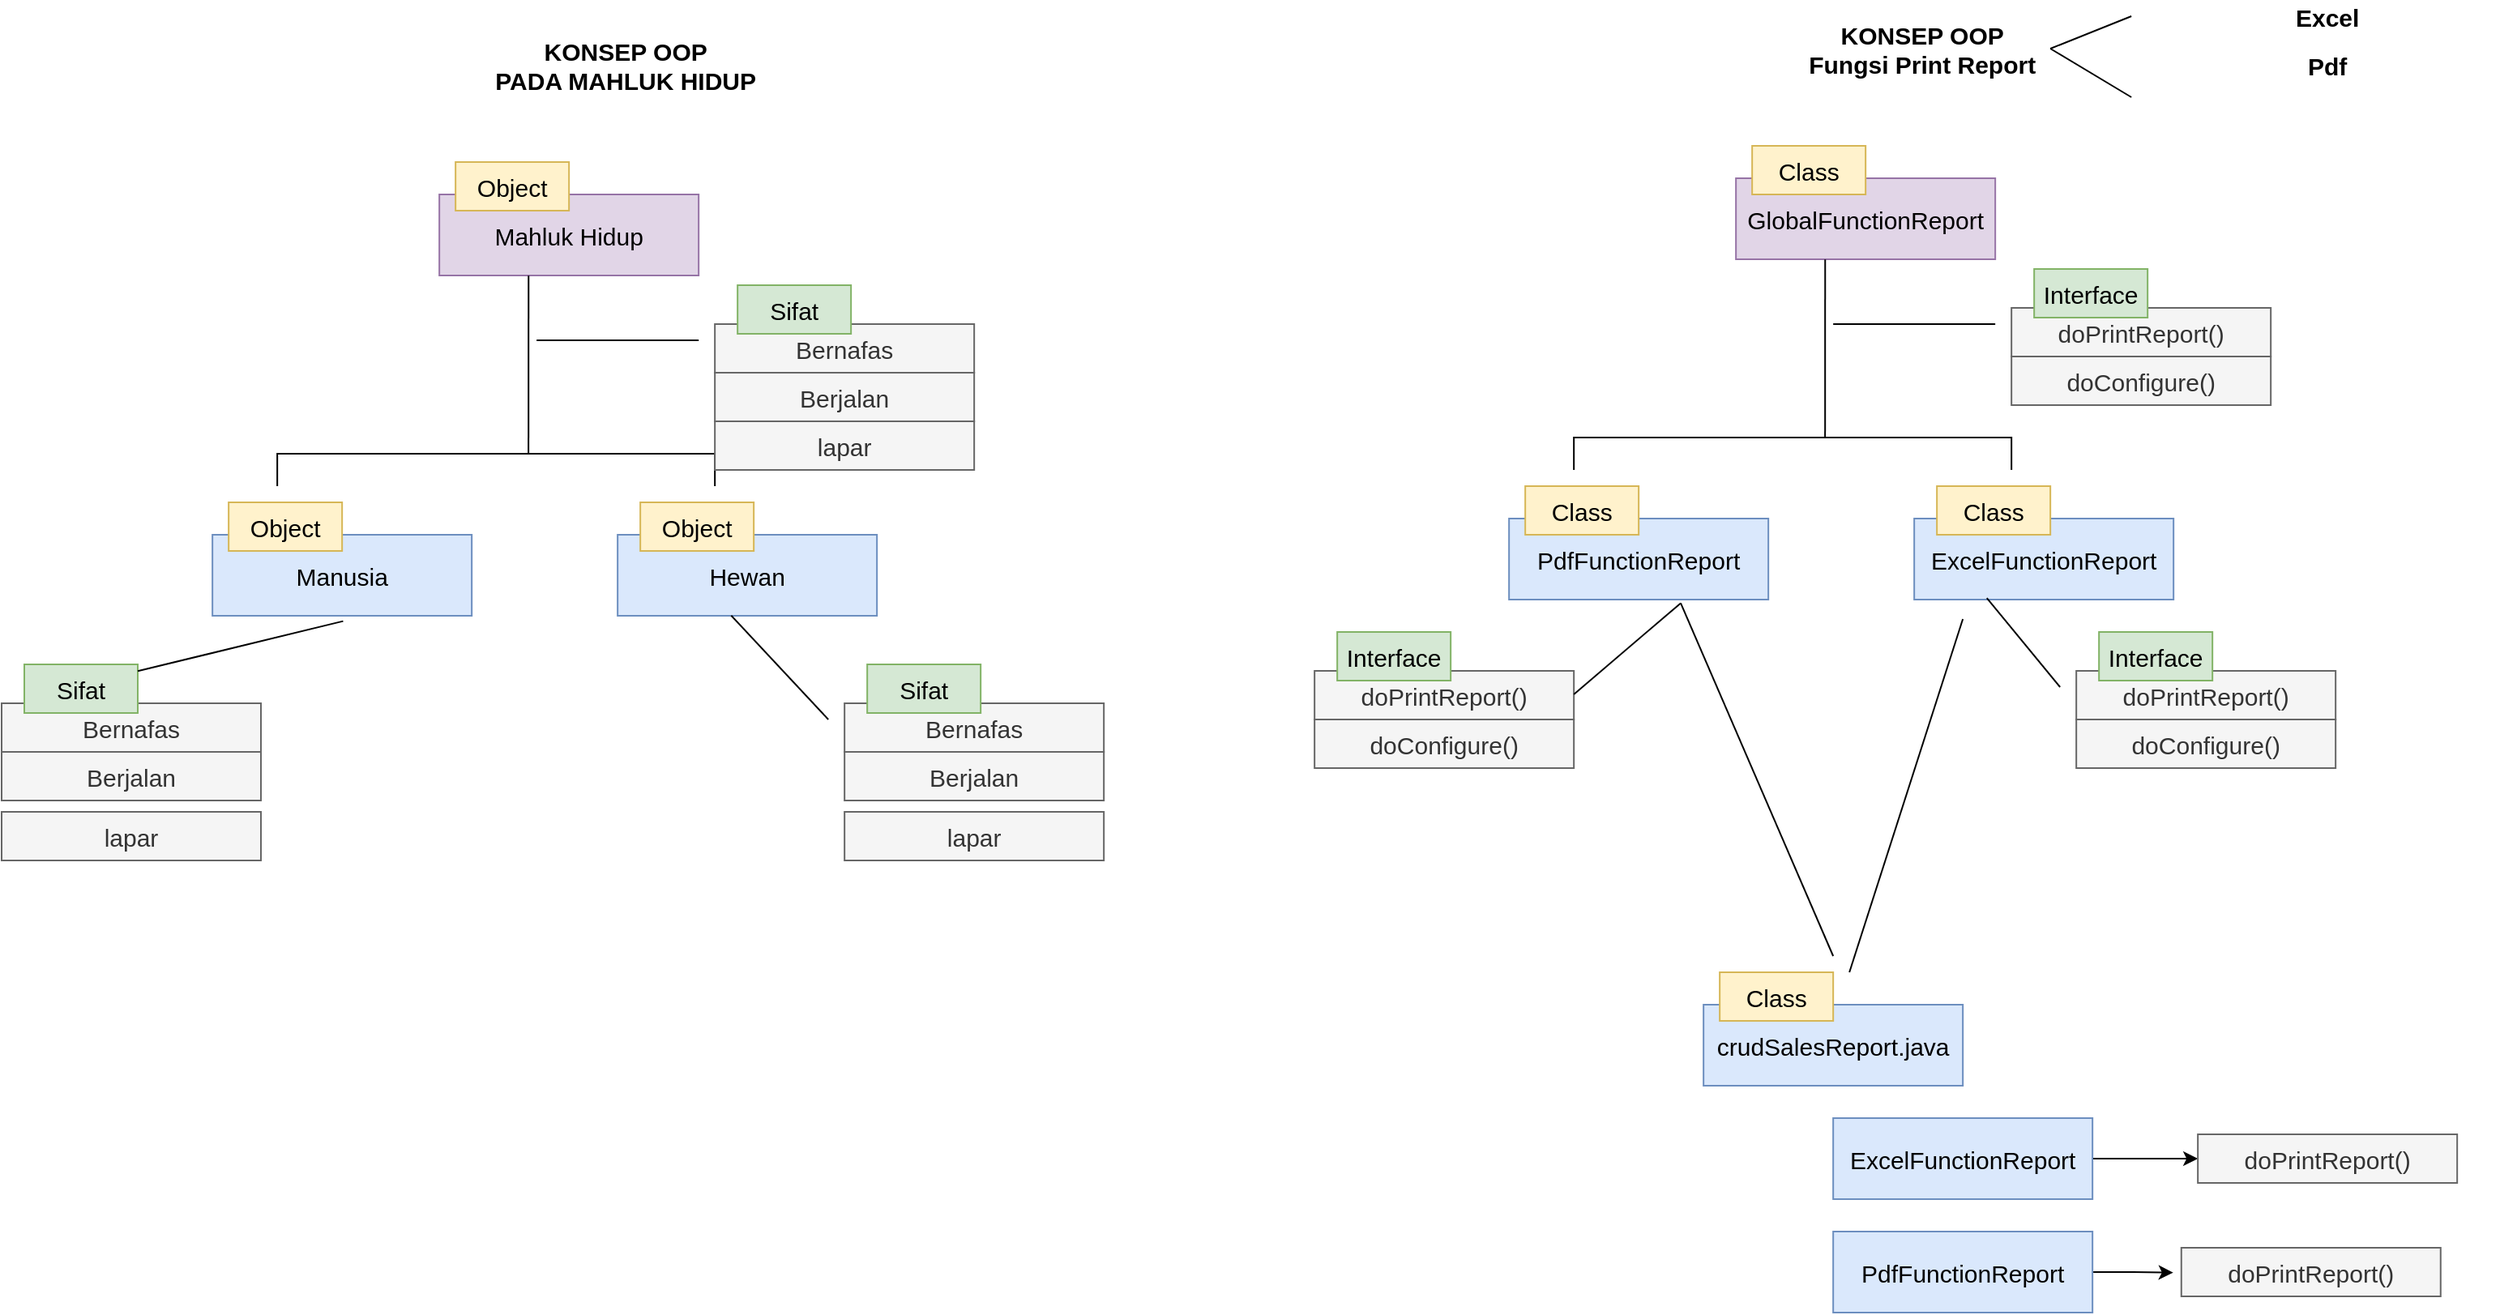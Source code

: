 <mxfile version="20.3.0" type="device"><diagram id="ebVbtsA7DpMsUUCp094e" name="Page-1"><mxGraphModel dx="2093" dy="2673" grid="1" gridSize="10" guides="1" tooltips="1" connect="1" arrows="1" fold="1" page="1" pageScale="1" pageWidth="827" pageHeight="1169" math="0" shadow="0"><root><mxCell id="0"/><mxCell id="1" parent="0"/><mxCell id="OI-E0yp1VnQXU3Q9pOAx-1" value="Mahluk Hidup" style="text;strokeColor=#9673a6;fillColor=#e1d5e7;align=center;verticalAlign=middle;spacingLeft=4;spacingRight=4;overflow=hidden;points=[[0,0.5],[1,0.5]];portConstraint=eastwest;rotatable=0;fontSize=15;" vertex="1" parent="1"><mxGeometry x="300.08" y="-910" width="160" height="50" as="geometry"/></mxCell><mxCell id="OI-E0yp1VnQXU3Q9pOAx-2" value="Manusia" style="text;strokeColor=#6c8ebf;fillColor=#dae8fc;align=center;verticalAlign=middle;spacingLeft=4;spacingRight=4;overflow=hidden;points=[[0,0.5],[1,0.5]];portConstraint=eastwest;rotatable=0;fontSize=15;" vertex="1" parent="1"><mxGeometry x="160.08" y="-700" width="160" height="50" as="geometry"/></mxCell><mxCell id="OI-E0yp1VnQXU3Q9pOAx-3" value="Hewan" style="text;strokeColor=#6c8ebf;fillColor=#dae8fc;align=center;verticalAlign=middle;spacingLeft=4;spacingRight=4;overflow=hidden;points=[[0,0.5],[1,0.5]];portConstraint=eastwest;rotatable=0;fontSize=15;" vertex="1" parent="1"><mxGeometry x="410.08" y="-700" width="160" height="50" as="geometry"/></mxCell><mxCell id="OI-E0yp1VnQXU3Q9pOAx-4" value="Object" style="text;strokeColor=#d6b656;fillColor=#fff2cc;align=center;verticalAlign=middle;spacingLeft=4;spacingRight=4;overflow=hidden;points=[[0,0.5],[1,0.5]];portConstraint=eastwest;rotatable=0;fontSize=15;" vertex="1" parent="1"><mxGeometry x="310.08" y="-930" width="70" height="30" as="geometry"/></mxCell><mxCell id="OI-E0yp1VnQXU3Q9pOAx-5" value="Object" style="text;strokeColor=#d6b656;fillColor=#fff2cc;align=center;verticalAlign=middle;spacingLeft=4;spacingRight=4;overflow=hidden;points=[[0,0.5],[1,0.5]];portConstraint=eastwest;rotatable=0;fontSize=15;" vertex="1" parent="1"><mxGeometry x="170.08" y="-720" width="70" height="30" as="geometry"/></mxCell><mxCell id="OI-E0yp1VnQXU3Q9pOAx-6" value="Object" style="text;strokeColor=#d6b656;fillColor=#fff2cc;align=center;verticalAlign=middle;spacingLeft=4;spacingRight=4;overflow=hidden;points=[[0,0.5],[1,0.5]];portConstraint=eastwest;rotatable=0;fontSize=15;" vertex="1" parent="1"><mxGeometry x="424.08" y="-720" width="70" height="30" as="geometry"/></mxCell><mxCell id="OI-E0yp1VnQXU3Q9pOAx-7" value="Bernafas" style="text;strokeColor=#666666;fillColor=#f5f5f5;align=center;verticalAlign=middle;spacingLeft=4;spacingRight=4;overflow=hidden;points=[[0,0.5],[1,0.5]];portConstraint=eastwest;rotatable=0;fontColor=#333333;fontSize=15;" vertex="1" parent="1"><mxGeometry x="470.08" y="-830" width="160" height="30" as="geometry"/></mxCell><mxCell id="OI-E0yp1VnQXU3Q9pOAx-8" value="Sifat" style="text;strokeColor=#82b366;fillColor=#d5e8d4;align=center;verticalAlign=middle;spacingLeft=4;spacingRight=4;overflow=hidden;points=[[0,0.5],[1,0.5]];portConstraint=eastwest;rotatable=0;fontSize=15;" vertex="1" parent="1"><mxGeometry x="484.08" y="-854" width="70" height="30" as="geometry"/></mxCell><mxCell id="OI-E0yp1VnQXU3Q9pOAx-11" value="Berjalan" style="text;strokeColor=#666666;fillColor=#f5f5f5;align=center;verticalAlign=middle;spacingLeft=4;spacingRight=4;overflow=hidden;points=[[0,0.5],[1,0.5]];portConstraint=eastwest;rotatable=0;fontColor=#333333;fontSize=15;" vertex="1" parent="1"><mxGeometry x="470.08" y="-800" width="160" height="30" as="geometry"/></mxCell><mxCell id="OI-E0yp1VnQXU3Q9pOAx-12" value="" style="endArrow=none;html=1;rounded=0;fontSize=15;entryX=0.344;entryY=1.003;entryDx=0;entryDy=0;entryPerimeter=0;" edge="1" parent="1" target="OI-E0yp1VnQXU3Q9pOAx-1"><mxGeometry width="50" height="50" relative="1" as="geometry"><mxPoint x="355.08" y="-750" as="sourcePoint"/><mxPoint x="460.08" y="-800" as="targetPoint"/></mxGeometry></mxCell><mxCell id="OI-E0yp1VnQXU3Q9pOAx-13" value="" style="endArrow=none;html=1;rounded=0;fontSize=15;" edge="1" parent="1"><mxGeometry width="50" height="50" relative="1" as="geometry"><mxPoint x="200.08" y="-730" as="sourcePoint"/><mxPoint x="470.08" y="-730" as="targetPoint"/><Array as="points"><mxPoint x="200.08" y="-750"/><mxPoint x="470.08" y="-750"/></Array></mxGeometry></mxCell><mxCell id="OI-E0yp1VnQXU3Q9pOAx-15" value="" style="endArrow=none;html=1;rounded=0;fontSize=15;" edge="1" parent="1"><mxGeometry width="50" height="50" relative="1" as="geometry"><mxPoint x="360.08" y="-820" as="sourcePoint"/><mxPoint x="460.08" y="-820" as="targetPoint"/></mxGeometry></mxCell><mxCell id="OI-E0yp1VnQXU3Q9pOAx-16" value="KONSEP OOP&#10;PADA MAHLUK HIDUP" style="text;strokeColor=none;fillColor=none;align=center;verticalAlign=middle;spacingLeft=4;spacingRight=4;overflow=hidden;points=[[0,0.5],[1,0.5]];portConstraint=eastwest;rotatable=0;fontSize=15;fontStyle=1" vertex="1" parent="1"><mxGeometry x="310.08" y="-1020" width="210" height="60" as="geometry"/></mxCell><mxCell id="OI-E0yp1VnQXU3Q9pOAx-18" value="GlobalFunctionReport" style="text;strokeColor=#9673a6;fillColor=#e1d5e7;align=center;verticalAlign=middle;spacingLeft=4;spacingRight=4;overflow=hidden;points=[[0,0.5],[1,0.5]];portConstraint=eastwest;rotatable=0;fontSize=15;" vertex="1" parent="1"><mxGeometry x="1100.08" y="-920" width="160" height="50" as="geometry"/></mxCell><mxCell id="OI-E0yp1VnQXU3Q9pOAx-19" value="PdfFunctionReport" style="text;strokeColor=#6c8ebf;fillColor=#dae8fc;align=center;verticalAlign=middle;spacingLeft=4;spacingRight=4;overflow=hidden;points=[[0,0.5],[1,0.5]];portConstraint=eastwest;rotatable=0;fontSize=15;" vertex="1" parent="1"><mxGeometry x="960.08" y="-710" width="160" height="50" as="geometry"/></mxCell><mxCell id="OI-E0yp1VnQXU3Q9pOAx-20" value="ExcelFunctionReport" style="text;strokeColor=#6c8ebf;fillColor=#dae8fc;align=center;verticalAlign=middle;spacingLeft=4;spacingRight=4;overflow=hidden;points=[[0,0.5],[1,0.5]];portConstraint=eastwest;rotatable=0;fontSize=15;" vertex="1" parent="1"><mxGeometry x="1210.08" y="-710" width="160" height="50" as="geometry"/></mxCell><mxCell id="OI-E0yp1VnQXU3Q9pOAx-21" value="Class" style="text;strokeColor=#d6b656;fillColor=#fff2cc;align=center;verticalAlign=middle;spacingLeft=4;spacingRight=4;overflow=hidden;points=[[0,0.5],[1,0.5]];portConstraint=eastwest;rotatable=0;fontSize=15;" vertex="1" parent="1"><mxGeometry x="1110.08" y="-940" width="70" height="30" as="geometry"/></mxCell><mxCell id="OI-E0yp1VnQXU3Q9pOAx-22" value="Class" style="text;strokeColor=#d6b656;fillColor=#fff2cc;align=center;verticalAlign=middle;spacingLeft=4;spacingRight=4;overflow=hidden;points=[[0,0.5],[1,0.5]];portConstraint=eastwest;rotatable=0;fontSize=15;" vertex="1" parent="1"><mxGeometry x="970.08" y="-730" width="70" height="30" as="geometry"/></mxCell><mxCell id="OI-E0yp1VnQXU3Q9pOAx-23" value="Class" style="text;strokeColor=#d6b656;fillColor=#fff2cc;align=center;verticalAlign=middle;spacingLeft=4;spacingRight=4;overflow=hidden;points=[[0,0.5],[1,0.5]];portConstraint=eastwest;rotatable=0;fontSize=15;" vertex="1" parent="1"><mxGeometry x="1224.08" y="-730" width="70" height="30" as="geometry"/></mxCell><mxCell id="OI-E0yp1VnQXU3Q9pOAx-24" value="doPrintReport()" style="text;strokeColor=#666666;fillColor=#f5f5f5;align=center;verticalAlign=middle;spacingLeft=4;spacingRight=4;overflow=hidden;points=[[0,0.5],[1,0.5]];portConstraint=eastwest;rotatable=0;fontColor=#333333;fontSize=15;" vertex="1" parent="1"><mxGeometry x="1270.08" y="-840" width="160" height="30" as="geometry"/></mxCell><mxCell id="OI-E0yp1VnQXU3Q9pOAx-25" value="Interface" style="text;strokeColor=#82b366;fillColor=#d5e8d4;align=center;verticalAlign=middle;spacingLeft=4;spacingRight=4;overflow=hidden;points=[[0,0.5],[1,0.5]];portConstraint=eastwest;rotatable=0;fontSize=15;" vertex="1" parent="1"><mxGeometry x="1284.08" y="-864" width="70" height="30" as="geometry"/></mxCell><mxCell id="OI-E0yp1VnQXU3Q9pOAx-26" value="doConfigure()" style="text;strokeColor=#666666;fillColor=#f5f5f5;align=center;verticalAlign=middle;spacingLeft=4;spacingRight=4;overflow=hidden;points=[[0,0.5],[1,0.5]];portConstraint=eastwest;rotatable=0;fontColor=#333333;fontSize=15;" vertex="1" parent="1"><mxGeometry x="1270.08" y="-810" width="160" height="30" as="geometry"/></mxCell><mxCell id="OI-E0yp1VnQXU3Q9pOAx-27" value="" style="endArrow=none;html=1;rounded=0;fontSize=15;entryX=0.344;entryY=1.003;entryDx=0;entryDy=0;entryPerimeter=0;" edge="1" target="OI-E0yp1VnQXU3Q9pOAx-18" parent="1"><mxGeometry width="50" height="50" relative="1" as="geometry"><mxPoint x="1155.08" y="-760.0" as="sourcePoint"/><mxPoint x="1260.08" y="-810" as="targetPoint"/></mxGeometry></mxCell><mxCell id="OI-E0yp1VnQXU3Q9pOAx-28" value="" style="endArrow=none;html=1;rounded=0;fontSize=15;" edge="1" parent="1"><mxGeometry width="50" height="50" relative="1" as="geometry"><mxPoint x="1000.08" y="-740.0" as="sourcePoint"/><mxPoint x="1270.08" y="-740.0" as="targetPoint"/><Array as="points"><mxPoint x="1000.08" y="-760"/><mxPoint x="1270.08" y="-760"/></Array></mxGeometry></mxCell><mxCell id="OI-E0yp1VnQXU3Q9pOAx-29" value="" style="endArrow=none;html=1;rounded=0;fontSize=15;" edge="1" parent="1"><mxGeometry width="50" height="50" relative="1" as="geometry"><mxPoint x="1160.08" y="-830" as="sourcePoint"/><mxPoint x="1260.08" y="-830" as="targetPoint"/></mxGeometry></mxCell><mxCell id="OI-E0yp1VnQXU3Q9pOAx-30" value="KONSEP OOP&#10;Fungsi Print Report" style="text;strokeColor=none;fillColor=none;align=center;verticalAlign=middle;spacingLeft=4;spacingRight=4;overflow=hidden;points=[[0,0.5],[1,0.5]];portConstraint=eastwest;rotatable=0;fontSize=15;fontStyle=1" vertex="1" parent="1"><mxGeometry x="1110.08" y="-1030" width="210" height="60" as="geometry"/></mxCell><mxCell id="OI-E0yp1VnQXU3Q9pOAx-31" value="Bernafas" style="text;strokeColor=#666666;fillColor=#f5f5f5;align=center;verticalAlign=middle;spacingLeft=4;spacingRight=4;overflow=hidden;points=[[0,0.5],[1,0.5]];portConstraint=eastwest;rotatable=0;fontColor=#333333;fontSize=15;" vertex="1" parent="1"><mxGeometry x="550.08" y="-596" width="160" height="30" as="geometry"/></mxCell><mxCell id="OI-E0yp1VnQXU3Q9pOAx-32" value="Sifat" style="text;strokeColor=#82b366;fillColor=#d5e8d4;align=center;verticalAlign=middle;spacingLeft=4;spacingRight=4;overflow=hidden;points=[[0,0.5],[1,0.5]];portConstraint=eastwest;rotatable=0;fontSize=15;" vertex="1" parent="1"><mxGeometry x="564.08" y="-620" width="70" height="30" as="geometry"/></mxCell><mxCell id="OI-E0yp1VnQXU3Q9pOAx-33" value="Berjalan" style="text;strokeColor=#666666;fillColor=#f5f5f5;align=center;verticalAlign=middle;spacingLeft=4;spacingRight=4;overflow=hidden;points=[[0,0.5],[1,0.5]];portConstraint=eastwest;rotatable=0;fontColor=#333333;fontSize=15;" vertex="1" parent="1"><mxGeometry x="550.08" y="-566" width="160" height="30" as="geometry"/></mxCell><mxCell id="OI-E0yp1VnQXU3Q9pOAx-34" value="" style="endArrow=none;html=1;rounded=0;fontSize=15;exitX=0.438;exitY=0.997;exitDx=0;exitDy=0;exitPerimeter=0;" edge="1" parent="1" source="OI-E0yp1VnQXU3Q9pOAx-3"><mxGeometry width="50" height="50" relative="1" as="geometry"><mxPoint x="440.08" y="-586" as="sourcePoint"/><mxPoint x="540.08" y="-586" as="targetPoint"/></mxGeometry></mxCell><mxCell id="OI-E0yp1VnQXU3Q9pOAx-35" value="Bernafas" style="text;strokeColor=#666666;fillColor=#f5f5f5;align=center;verticalAlign=middle;spacingLeft=4;spacingRight=4;overflow=hidden;points=[[0,0.5],[1,0.5]];portConstraint=eastwest;rotatable=0;fontColor=#333333;fontSize=15;" vertex="1" parent="1"><mxGeometry x="30.0" y="-596" width="160" height="30" as="geometry"/></mxCell><mxCell id="OI-E0yp1VnQXU3Q9pOAx-36" value="Sifat" style="text;strokeColor=#82b366;fillColor=#d5e8d4;align=center;verticalAlign=middle;spacingLeft=4;spacingRight=4;overflow=hidden;points=[[0,0.5],[1,0.5]];portConstraint=eastwest;rotatable=0;fontSize=15;" vertex="1" parent="1"><mxGeometry x="44.0" y="-620" width="70" height="30" as="geometry"/></mxCell><mxCell id="OI-E0yp1VnQXU3Q9pOAx-37" value="Berjalan" style="text;strokeColor=#666666;fillColor=#f5f5f5;align=center;verticalAlign=middle;spacingLeft=4;spacingRight=4;overflow=hidden;points=[[0,0.5],[1,0.5]];portConstraint=eastwest;rotatable=0;fontColor=#333333;fontSize=15;" vertex="1" parent="1"><mxGeometry x="30.0" y="-566" width="160" height="30" as="geometry"/></mxCell><mxCell id="OI-E0yp1VnQXU3Q9pOAx-38" value="" style="endArrow=none;html=1;rounded=0;fontSize=15;exitX=0.504;exitY=1.066;exitDx=0;exitDy=0;exitPerimeter=0;" edge="1" parent="1" source="OI-E0yp1VnQXU3Q9pOAx-2"><mxGeometry width="50" height="50" relative="1" as="geometry"><mxPoint x="54.08" y="-680.0" as="sourcePoint"/><mxPoint x="114.0" y="-615.85" as="targetPoint"/></mxGeometry></mxCell><mxCell id="OI-E0yp1VnQXU3Q9pOAx-39" value="lapar" style="text;strokeColor=#666666;fillColor=#f5f5f5;align=center;verticalAlign=middle;spacingLeft=4;spacingRight=4;overflow=hidden;points=[[0,0.5],[1,0.5]];portConstraint=eastwest;rotatable=0;fontColor=#333333;fontSize=15;" vertex="1" parent="1"><mxGeometry x="470.08" y="-770" width="160" height="30" as="geometry"/></mxCell><mxCell id="OI-E0yp1VnQXU3Q9pOAx-40" value="lapar" style="text;strokeColor=#666666;fillColor=#f5f5f5;align=center;verticalAlign=middle;spacingLeft=4;spacingRight=4;overflow=hidden;points=[[0,0.5],[1,0.5]];portConstraint=eastwest;rotatable=0;fontColor=#333333;fontSize=15;" vertex="1" parent="1"><mxGeometry x="550.08" y="-529" width="160" height="30" as="geometry"/></mxCell><mxCell id="OI-E0yp1VnQXU3Q9pOAx-41" value="lapar" style="text;strokeColor=#666666;fillColor=#f5f5f5;align=center;verticalAlign=middle;spacingLeft=4;spacingRight=4;overflow=hidden;points=[[0,0.5],[1,0.5]];portConstraint=eastwest;rotatable=0;fontColor=#333333;fontSize=15;" vertex="1" parent="1"><mxGeometry x="30.0" y="-529" width="160" height="30" as="geometry"/></mxCell><mxCell id="OI-E0yp1VnQXU3Q9pOAx-42" value="Excel" style="text;strokeColor=none;fillColor=none;align=center;verticalAlign=middle;spacingLeft=4;spacingRight=4;overflow=hidden;points=[[0,0.5],[1,0.5]];portConstraint=eastwest;rotatable=0;fontSize=15;fontStyle=1" vertex="1" parent="1"><mxGeometry x="1360.08" y="-1030" width="210" height="20" as="geometry"/></mxCell><mxCell id="OI-E0yp1VnQXU3Q9pOAx-43" value="Pdf" style="text;strokeColor=none;fillColor=none;align=center;verticalAlign=middle;spacingLeft=4;spacingRight=4;overflow=hidden;points=[[0,0.5],[1,0.5]];portConstraint=eastwest;rotatable=0;fontSize=15;fontStyle=1" vertex="1" parent="1"><mxGeometry x="1360.08" y="-1000" width="210" height="20" as="geometry"/></mxCell><mxCell id="OI-E0yp1VnQXU3Q9pOAx-44" value="" style="endArrow=none;html=1;rounded=0;fontSize=15;" edge="1" parent="1"><mxGeometry width="50" height="50" relative="1" as="geometry"><mxPoint x="1294.08" y="-1000" as="sourcePoint"/><mxPoint x="1344.08" y="-1020" as="targetPoint"/></mxGeometry></mxCell><mxCell id="OI-E0yp1VnQXU3Q9pOAx-45" value="" style="endArrow=none;html=1;rounded=0;fontSize=15;" edge="1" parent="1"><mxGeometry width="50" height="50" relative="1" as="geometry"><mxPoint x="1294.08" y="-1000" as="sourcePoint"/><mxPoint x="1344.08" y="-970" as="targetPoint"/></mxGeometry></mxCell><mxCell id="OI-E0yp1VnQXU3Q9pOAx-46" value="doPrintReport()" style="text;strokeColor=#666666;fillColor=#f5f5f5;align=center;verticalAlign=middle;spacingLeft=4;spacingRight=4;overflow=hidden;points=[[0,0.5],[1,0.5]];portConstraint=eastwest;rotatable=0;fontColor=#333333;fontSize=15;" vertex="1" parent="1"><mxGeometry x="1310.08" y="-616" width="160" height="30" as="geometry"/></mxCell><mxCell id="OI-E0yp1VnQXU3Q9pOAx-47" value="Interface" style="text;strokeColor=#82b366;fillColor=#d5e8d4;align=center;verticalAlign=middle;spacingLeft=4;spacingRight=4;overflow=hidden;points=[[0,0.5],[1,0.5]];portConstraint=eastwest;rotatable=0;fontSize=15;" vertex="1" parent="1"><mxGeometry x="1324.08" y="-640" width="70" height="30" as="geometry"/></mxCell><mxCell id="OI-E0yp1VnQXU3Q9pOAx-48" value="doConfigure()" style="text;strokeColor=#666666;fillColor=#f5f5f5;align=center;verticalAlign=middle;spacingLeft=4;spacingRight=4;overflow=hidden;points=[[0,0.5],[1,0.5]];portConstraint=eastwest;rotatable=0;fontColor=#333333;fontSize=15;" vertex="1" parent="1"><mxGeometry x="1310.08" y="-586" width="160" height="30" as="geometry"/></mxCell><mxCell id="OI-E0yp1VnQXU3Q9pOAx-49" value="" style="endArrow=none;html=1;rounded=0;fontSize=15;exitX=0.28;exitY=0.981;exitDx=0;exitDy=0;exitPerimeter=0;" edge="1" parent="1" source="OI-E0yp1VnQXU3Q9pOAx-20"><mxGeometry width="50" height="50" relative="1" as="geometry"><mxPoint x="1200.08" y="-606" as="sourcePoint"/><mxPoint x="1300.08" y="-606" as="targetPoint"/></mxGeometry></mxCell><mxCell id="OI-E0yp1VnQXU3Q9pOAx-50" value="doPrintReport()" style="text;strokeColor=#666666;fillColor=#f5f5f5;align=center;verticalAlign=middle;spacingLeft=4;spacingRight=4;overflow=hidden;points=[[0,0.5],[1,0.5]];portConstraint=eastwest;rotatable=0;fontColor=#333333;fontSize=15;" vertex="1" parent="1"><mxGeometry x="840.08" y="-616" width="160" height="30" as="geometry"/></mxCell><mxCell id="OI-E0yp1VnQXU3Q9pOAx-51" value="Interface" style="text;strokeColor=#82b366;fillColor=#d5e8d4;align=center;verticalAlign=middle;spacingLeft=4;spacingRight=4;overflow=hidden;points=[[0,0.5],[1,0.5]];portConstraint=eastwest;rotatable=0;fontSize=15;" vertex="1" parent="1"><mxGeometry x="854.08" y="-640" width="70" height="30" as="geometry"/></mxCell><mxCell id="OI-E0yp1VnQXU3Q9pOAx-52" value="doConfigure()" style="text;strokeColor=#666666;fillColor=#f5f5f5;align=center;verticalAlign=middle;spacingLeft=4;spacingRight=4;overflow=hidden;points=[[0,0.5],[1,0.5]];portConstraint=eastwest;rotatable=0;fontColor=#333333;fontSize=15;" vertex="1" parent="1"><mxGeometry x="840.08" y="-586" width="160" height="30" as="geometry"/></mxCell><mxCell id="OI-E0yp1VnQXU3Q9pOAx-53" value="" style="endArrow=none;html=1;rounded=0;fontSize=15;entryX=0.662;entryY=1.044;entryDx=0;entryDy=0;entryPerimeter=0;" edge="1" parent="1" target="OI-E0yp1VnQXU3Q9pOAx-19"><mxGeometry width="50" height="50" relative="1" as="geometry"><mxPoint x="1000.08" y="-601.53" as="sourcePoint"/><mxPoint x="1100.08" y="-601.53" as="targetPoint"/></mxGeometry></mxCell><mxCell id="OI-E0yp1VnQXU3Q9pOAx-54" value="crudSalesReport.java" style="text;strokeColor=#6c8ebf;fillColor=#dae8fc;align=center;verticalAlign=middle;spacingLeft=4;spacingRight=4;overflow=hidden;points=[[0,0.5],[1,0.5]];portConstraint=eastwest;rotatable=0;fontSize=15;" vertex="1" parent="1"><mxGeometry x="1080.08" y="-410" width="160" height="50" as="geometry"/></mxCell><mxCell id="OI-E0yp1VnQXU3Q9pOAx-55" value="Class" style="text;strokeColor=#d6b656;fillColor=#fff2cc;align=center;verticalAlign=middle;spacingLeft=4;spacingRight=4;overflow=hidden;points=[[0,0.5],[1,0.5]];portConstraint=eastwest;rotatable=0;fontSize=15;" vertex="1" parent="1"><mxGeometry x="1090.08" y="-430" width="70" height="30" as="geometry"/></mxCell><mxCell id="OI-E0yp1VnQXU3Q9pOAx-56" value="" style="endArrow=none;html=1;rounded=0;fontSize=15;entryX=0.662;entryY=1.044;entryDx=0;entryDy=0;entryPerimeter=0;" edge="1" parent="1" target="OI-E0yp1VnQXU3Q9pOAx-19"><mxGeometry width="50" height="50" relative="1" as="geometry"><mxPoint x="1160.08" y="-440" as="sourcePoint"/><mxPoint x="1066.0" y="-657.8" as="targetPoint"/></mxGeometry></mxCell><mxCell id="OI-E0yp1VnQXU3Q9pOAx-57" value="" style="endArrow=none;html=1;rounded=0;fontSize=15;" edge="1" parent="1"><mxGeometry width="50" height="50" relative="1" as="geometry"><mxPoint x="1170.08" y="-430" as="sourcePoint"/><mxPoint x="1240.08" y="-648" as="targetPoint"/></mxGeometry></mxCell><mxCell id="OI-E0yp1VnQXU3Q9pOAx-76" style="edgeStyle=orthogonalEdgeStyle;rounded=0;orthogonalLoop=1;jettySize=auto;html=1;exitX=1;exitY=0.5;exitDx=0;exitDy=0;entryX=0;entryY=0.5;entryDx=0;entryDy=0;fontSize=15;" edge="1" parent="1" source="OI-E0yp1VnQXU3Q9pOAx-60" target="OI-E0yp1VnQXU3Q9pOAx-62"><mxGeometry relative="1" as="geometry"/></mxCell><mxCell id="OI-E0yp1VnQXU3Q9pOAx-60" value="ExcelFunctionReport" style="text;strokeColor=#6c8ebf;fillColor=#dae8fc;align=center;verticalAlign=middle;spacingLeft=4;spacingRight=4;overflow=hidden;points=[[0,0.5],[1,0.5]];portConstraint=eastwest;rotatable=0;fontSize=15;" vertex="1" parent="1"><mxGeometry x="1160.08" y="-340" width="160" height="50" as="geometry"/></mxCell><mxCell id="OI-E0yp1VnQXU3Q9pOAx-62" value="doPrintReport()" style="text;strokeColor=#666666;fillColor=#f5f5f5;align=center;verticalAlign=middle;spacingLeft=4;spacingRight=4;overflow=hidden;points=[[0,0.5],[1,0.5]];portConstraint=eastwest;rotatable=0;fontColor=#333333;fontSize=15;" vertex="1" parent="1"><mxGeometry x="1385.08" y="-330" width="160" height="30" as="geometry"/></mxCell><mxCell id="OI-E0yp1VnQXU3Q9pOAx-77" style="edgeStyle=orthogonalEdgeStyle;rounded=0;orthogonalLoop=1;jettySize=auto;html=1;exitX=1;exitY=0.5;exitDx=0;exitDy=0;fontSize=15;" edge="1" parent="1" source="OI-E0yp1VnQXU3Q9pOAx-66"><mxGeometry relative="1" as="geometry"><mxPoint x="1369.88" y="-244.632" as="targetPoint"/></mxGeometry></mxCell><mxCell id="OI-E0yp1VnQXU3Q9pOAx-66" value="PdfFunctionReport" style="text;strokeColor=#6c8ebf;fillColor=#dae8fc;align=center;verticalAlign=middle;spacingLeft=4;spacingRight=4;overflow=hidden;points=[[0,0.5],[1,0.5]];portConstraint=eastwest;rotatable=0;fontSize=15;" vertex="1" parent="1"><mxGeometry x="1160.08" y="-270" width="160" height="50" as="geometry"/></mxCell><mxCell id="OI-E0yp1VnQXU3Q9pOAx-72" value="doPrintReport()" style="text;strokeColor=#666666;fillColor=#f5f5f5;align=center;verticalAlign=middle;spacingLeft=4;spacingRight=4;overflow=hidden;points=[[0,0.5],[1,0.5]];portConstraint=eastwest;rotatable=0;fontColor=#333333;fontSize=15;" vertex="1" parent="1"><mxGeometry x="1374.88" y="-260.0" width="160" height="30" as="geometry"/></mxCell></root></mxGraphModel></diagram></mxfile>